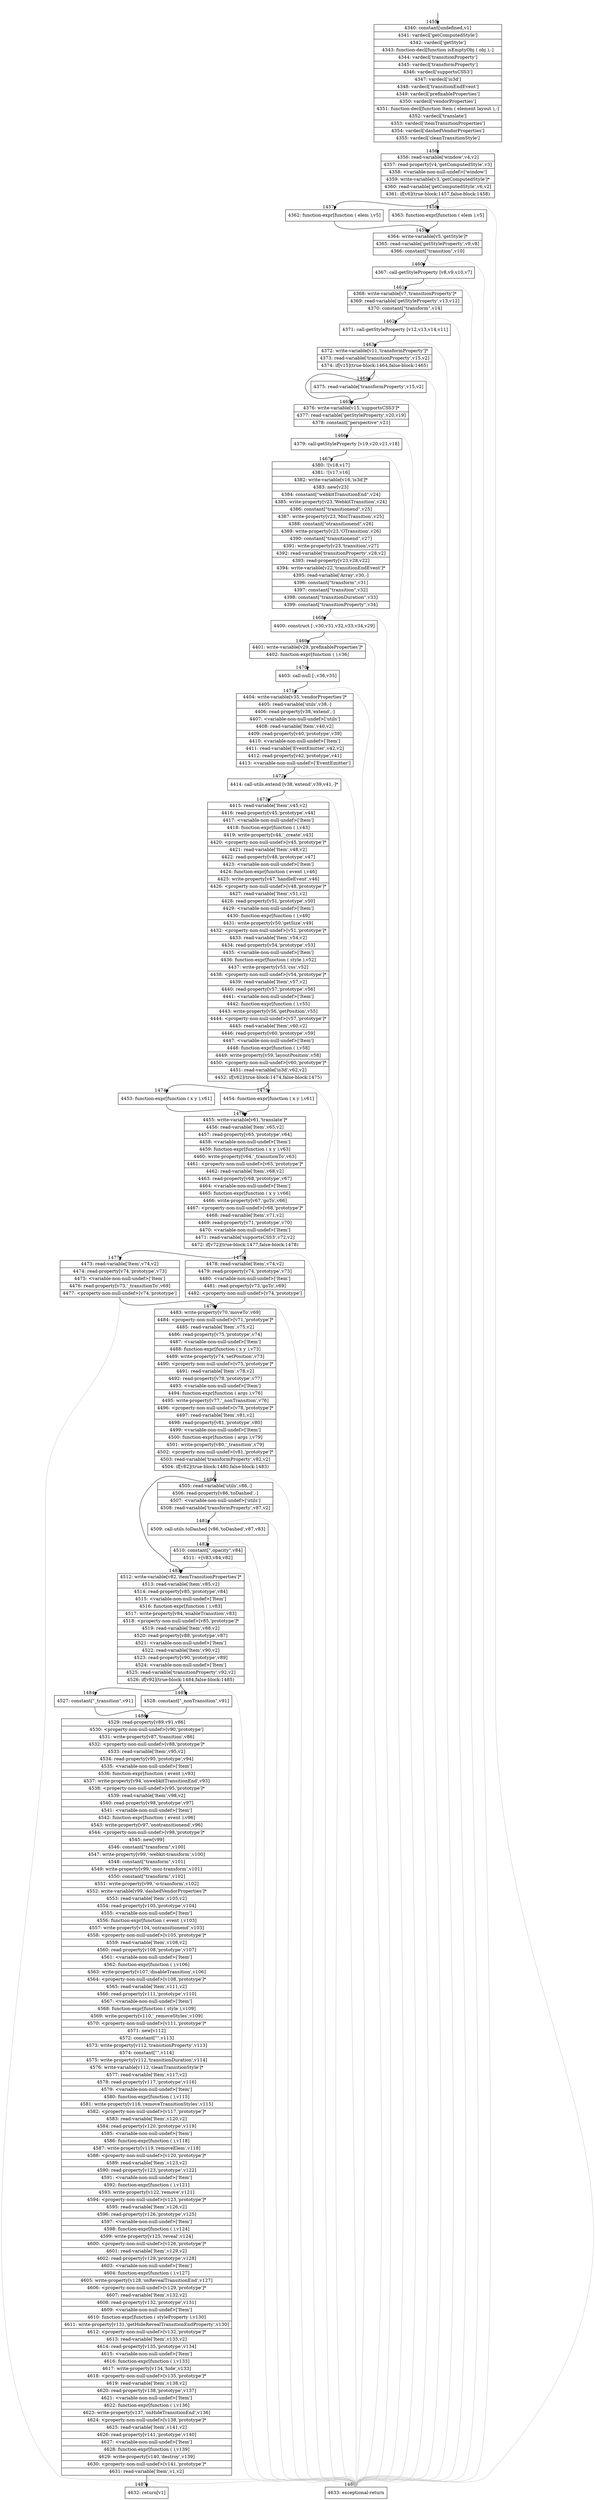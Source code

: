 digraph {
rankdir="TD"
BB_entry100[shape=none,label=""];
BB_entry100 -> BB1455 [tailport=s, headport=n, headlabel="    1455"]
BB1455 [shape=record label="{4340: constant[undefined,v1]|4341: vardecl['getComputedStyle']|4342: vardecl['getStyle']|4343: function-decl[function isEmptyObj ( obj ),-]|4344: vardecl['transitionProperty']|4345: vardecl['transformProperty']|4346: vardecl['supportsCSS3']|4347: vardecl['is3d']|4348: vardecl['transitionEndEvent']|4349: vardecl['prefixableProperties']|4350: vardecl['vendorProperties']|4351: function-decl[function Item ( element layout ),-]|4352: vardecl['translate']|4353: vardecl['itemTransitionProperties']|4354: vardecl['dashedVendorProperties']|4355: vardecl['cleanTransitionStyle']}" ] 
BB1455 -> BB1456 [tailport=s, headport=n, headlabel="      1456"]
BB1456 [shape=record label="{4356: read-variable['window',v4,v2]|4357: read-property[v4,'getComputedStyle',v3]|4358: \<variable-non-null-undef\>['window']|4359: write-variable[v3,'getComputedStyle']*|4360: read-variable['getComputedStyle',v6,v2]|4361: if[v6](true-block:1457,false-block:1458)}" ] 
BB1456 -> BB1457 [tailport=s, headport=n, headlabel="      1457"]
BB1456 -> BB1458 [tailport=s, headport=n, headlabel="      1458"]
BB1456 -> BB1488 [tailport=s, headport=n, color=gray, headlabel="      1488"]
BB1457 [shape=record label="{4362: function-expr[function ( elem ),v5]}" ] 
BB1457 -> BB1459 [tailport=s, headport=n, headlabel="      1459"]
BB1458 [shape=record label="{4363: function-expr[function ( elem ),v5]}" ] 
BB1458 -> BB1459 [tailport=s, headport=n]
BB1459 [shape=record label="{4364: write-variable[v5,'getStyle']*|4365: read-variable['getStyleProperty',v9,v8]|4366: constant[\"transition\",v10]}" ] 
BB1459 -> BB1460 [tailport=s, headport=n, headlabel="      1460"]
BB1459 -> BB1488 [tailport=s, headport=n, color=gray]
BB1460 [shape=record label="{4367: call-getStyleProperty [v8,v9,v10,v7]}" ] 
BB1460 -> BB1461 [tailport=s, headport=n, headlabel="      1461"]
BB1460 -> BB1488 [tailport=s, headport=n, color=gray]
BB1461 [shape=record label="{4368: write-variable[v7,'transitionProperty']*|4369: read-variable['getStyleProperty',v13,v12]|4370: constant[\"transform\",v14]}" ] 
BB1461 -> BB1462 [tailport=s, headport=n, headlabel="      1462"]
BB1461 -> BB1488 [tailport=s, headport=n, color=gray]
BB1462 [shape=record label="{4371: call-getStyleProperty [v12,v13,v14,v11]}" ] 
BB1462 -> BB1463 [tailport=s, headport=n, headlabel="      1463"]
BB1462 -> BB1488 [tailport=s, headport=n, color=gray]
BB1463 [shape=record label="{4372: write-variable[v11,'transformProperty']*|4373: read-variable['transitionProperty',v15,v2]|4374: if[v15](true-block:1464,false-block:1465)}" ] 
BB1463 -> BB1465 [tailport=s, headport=n, headlabel="      1465"]
BB1463 -> BB1464 [tailport=s, headport=n, headlabel="      1464"]
BB1463 -> BB1488 [tailport=s, headport=n, color=gray]
BB1464 [shape=record label="{4375: read-variable['transformProperty',v15,v2]}" ] 
BB1464 -> BB1465 [tailport=s, headport=n]
BB1464 -> BB1488 [tailport=s, headport=n, color=gray]
BB1465 [shape=record label="{4376: write-variable[v15,'supportsCSS3']*|4377: read-variable['getStyleProperty',v20,v19]|4378: constant[\"perspective\",v21]}" ] 
BB1465 -> BB1466 [tailport=s, headport=n, headlabel="      1466"]
BB1465 -> BB1488 [tailport=s, headport=n, color=gray]
BB1466 [shape=record label="{4379: call-getStyleProperty [v19,v20,v21,v18]}" ] 
BB1466 -> BB1467 [tailport=s, headport=n, headlabel="      1467"]
BB1466 -> BB1488 [tailport=s, headport=n, color=gray]
BB1467 [shape=record label="{4380: ![v18,v17]|4381: ![v17,v16]|4382: write-variable[v16,'is3d']*|4383: new[v23]|4384: constant[\"webkitTransitionEnd\",v24]|4385: write-property[v23,'WebkitTransition',v24]|4386: constant[\"transitionend\",v25]|4387: write-property[v23,'MozTransition',v25]|4388: constant[\"otransitionend\",v26]|4389: write-property[v23,'OTransition',v26]|4390: constant[\"transitionend\",v27]|4391: write-property[v23,'transition',v27]|4392: read-variable['transitionProperty',v28,v2]|4393: read-property[v23,v28,v22]|4394: write-variable[v22,'transitionEndEvent']*|4395: read-variable['Array',v30,-]|4396: constant[\"transform\",v31]|4397: constant[\"transition\",v32]|4398: constant[\"transitionDuration\",v33]|4399: constant[\"transitionProperty\",v34]}" ] 
BB1467 -> BB1468 [tailport=s, headport=n, headlabel="      1468"]
BB1467 -> BB1488 [tailport=s, headport=n, color=gray]
BB1468 [shape=record label="{4400: construct [-,v30,v31,v32,v33,v34,v29]}" ] 
BB1468 -> BB1469 [tailport=s, headport=n, headlabel="      1469"]
BB1468 -> BB1488 [tailport=s, headport=n, color=gray]
BB1469 [shape=record label="{4401: write-variable[v29,'prefixableProperties']*|4402: function-expr[function ( ),v36]}" ] 
BB1469 -> BB1470 [tailport=s, headport=n, headlabel="      1470"]
BB1470 [shape=record label="{4403: call-null [-,v36,v35]}" ] 
BB1470 -> BB1471 [tailport=s, headport=n, headlabel="      1471"]
BB1470 -> BB1488 [tailport=s, headport=n, color=gray]
BB1471 [shape=record label="{4404: write-variable[v35,'vendorProperties']*|4405: read-variable['utils',v38,-]|4406: read-property[v38,'extend',-]|4407: \<variable-non-null-undef\>['utils']|4408: read-variable['Item',v40,v2]|4409: read-property[v40,'prototype',v39]|4410: \<variable-non-null-undef\>['Item']|4411: read-variable['EventEmitter',v42,v2]|4412: read-property[v42,'prototype',v41]|4413: \<variable-non-null-undef\>['EventEmitter']}" ] 
BB1471 -> BB1472 [tailport=s, headport=n, headlabel="      1472"]
BB1471 -> BB1488 [tailport=s, headport=n, color=gray]
BB1472 [shape=record label="{4414: call-utils.extend [v38,'extend',v39,v41,-]*}" ] 
BB1472 -> BB1473 [tailport=s, headport=n, headlabel="      1473"]
BB1472 -> BB1488 [tailport=s, headport=n, color=gray]
BB1473 [shape=record label="{4415: read-variable['Item',v45,v2]|4416: read-property[v45,'prototype',v44]|4417: \<variable-non-null-undef\>['Item']|4418: function-expr[function ( ),v43]|4419: write-property[v44,'_create',v43]|4420: \<property-non-null-undef\>[v45,'prototype']*|4421: read-variable['Item',v48,v2]|4422: read-property[v48,'prototype',v47]|4423: \<variable-non-null-undef\>['Item']|4424: function-expr[function ( event ),v46]|4425: write-property[v47,'handleEvent',v46]|4426: \<property-non-null-undef\>[v48,'prototype']*|4427: read-variable['Item',v51,v2]|4428: read-property[v51,'prototype',v50]|4429: \<variable-non-null-undef\>['Item']|4430: function-expr[function ( ),v49]|4431: write-property[v50,'getSize',v49]|4432: \<property-non-null-undef\>[v51,'prototype']*|4433: read-variable['Item',v54,v2]|4434: read-property[v54,'prototype',v53]|4435: \<variable-non-null-undef\>['Item']|4436: function-expr[function ( style ),v52]|4437: write-property[v53,'css',v52]|4438: \<property-non-null-undef\>[v54,'prototype']*|4439: read-variable['Item',v57,v2]|4440: read-property[v57,'prototype',v56]|4441: \<variable-non-null-undef\>['Item']|4442: function-expr[function ( ),v55]|4443: write-property[v56,'getPosition',v55]|4444: \<property-non-null-undef\>[v57,'prototype']*|4445: read-variable['Item',v60,v2]|4446: read-property[v60,'prototype',v59]|4447: \<variable-non-null-undef\>['Item']|4448: function-expr[function ( ),v58]|4449: write-property[v59,'layoutPosition',v58]|4450: \<property-non-null-undef\>[v60,'prototype']*|4451: read-variable['is3d',v62,v2]|4452: if[v62](true-block:1474,false-block:1475)}" ] 
BB1473 -> BB1474 [tailport=s, headport=n, headlabel="      1474"]
BB1473 -> BB1475 [tailport=s, headport=n, headlabel="      1475"]
BB1473 -> BB1488 [tailport=s, headport=n, color=gray]
BB1474 [shape=record label="{4453: function-expr[function ( x y ),v61]}" ] 
BB1474 -> BB1476 [tailport=s, headport=n, headlabel="      1476"]
BB1475 [shape=record label="{4454: function-expr[function ( x y ),v61]}" ] 
BB1475 -> BB1476 [tailport=s, headport=n]
BB1476 [shape=record label="{4455: write-variable[v61,'translate']*|4456: read-variable['Item',v65,v2]|4457: read-property[v65,'prototype',v64]|4458: \<variable-non-null-undef\>['Item']|4459: function-expr[function ( x y ),v63]|4460: write-property[v64,'_transitionTo',v63]|4461: \<property-non-null-undef\>[v65,'prototype']*|4462: read-variable['Item',v68,v2]|4463: read-property[v68,'prototype',v67]|4464: \<variable-non-null-undef\>['Item']|4465: function-expr[function ( x y ),v66]|4466: write-property[v67,'goTo',v66]|4467: \<property-non-null-undef\>[v68,'prototype']*|4468: read-variable['Item',v71,v2]|4469: read-property[v71,'prototype',v70]|4470: \<variable-non-null-undef\>['Item']|4471: read-variable['supportsCSS3',v72,v2]|4472: if[v72](true-block:1477,false-block:1478)}" ] 
BB1476 -> BB1477 [tailport=s, headport=n, headlabel="      1477"]
BB1476 -> BB1478 [tailport=s, headport=n, headlabel="      1478"]
BB1476 -> BB1488 [tailport=s, headport=n, color=gray]
BB1477 [shape=record label="{4473: read-variable['Item',v74,v2]|4474: read-property[v74,'prototype',v73]|4475: \<variable-non-null-undef\>['Item']|4476: read-property[v73,'_transitionTo',v69]|4477: \<property-non-null-undef\>[v74,'prototype']}" ] 
BB1477 -> BB1479 [tailport=s, headport=n, headlabel="      1479"]
BB1477 -> BB1488 [tailport=s, headport=n, color=gray]
BB1478 [shape=record label="{4478: read-variable['Item',v74,v2]|4479: read-property[v74,'prototype',v73]|4480: \<variable-non-null-undef\>['Item']|4481: read-property[v73,'goTo',v69]|4482: \<property-non-null-undef\>[v74,'prototype']}" ] 
BB1478 -> BB1479 [tailport=s, headport=n]
BB1478 -> BB1488 [tailport=s, headport=n, color=gray]
BB1479 [shape=record label="{4483: write-property[v70,'moveTo',v69]|4484: \<property-non-null-undef\>[v71,'prototype']*|4485: read-variable['Item',v75,v2]|4486: read-property[v75,'prototype',v74]|4487: \<variable-non-null-undef\>['Item']|4488: function-expr[function ( x y ),v73]|4489: write-property[v74,'setPosition',v73]|4490: \<property-non-null-undef\>[v75,'prototype']*|4491: read-variable['Item',v78,v2]|4492: read-property[v78,'prototype',v77]|4493: \<variable-non-null-undef\>['Item']|4494: function-expr[function ( args ),v76]|4495: write-property[v77,'_nonTransition',v76]|4496: \<property-non-null-undef\>[v78,'prototype']*|4497: read-variable['Item',v81,v2]|4498: read-property[v81,'prototype',v80]|4499: \<variable-non-null-undef\>['Item']|4500: function-expr[function ( args ),v79]|4501: write-property[v80,'_transition',v79]|4502: \<property-non-null-undef\>[v81,'prototype']*|4503: read-variable['transformProperty',v82,v2]|4504: if[v82](true-block:1480,false-block:1483)}" ] 
BB1479 -> BB1483 [tailport=s, headport=n, headlabel="      1483"]
BB1479 -> BB1480 [tailport=s, headport=n, headlabel="      1480"]
BB1479 -> BB1488 [tailport=s, headport=n, color=gray]
BB1480 [shape=record label="{4505: read-variable['utils',v86,-]|4506: read-property[v86,'toDashed',-]|4507: \<variable-non-null-undef\>['utils']|4508: read-variable['transformProperty',v87,v2]}" ] 
BB1480 -> BB1481 [tailport=s, headport=n, headlabel="      1481"]
BB1480 -> BB1488 [tailport=s, headport=n, color=gray]
BB1481 [shape=record label="{4509: call-utils.toDashed [v86,'toDashed',v87,v83]}" ] 
BB1481 -> BB1482 [tailport=s, headport=n, headlabel="      1482"]
BB1481 -> BB1488 [tailport=s, headport=n, color=gray]
BB1482 [shape=record label="{4510: constant[\",opacity\",v84]|4511: +[v83,v84,v82]}" ] 
BB1482 -> BB1483 [tailport=s, headport=n]
BB1482 -> BB1488 [tailport=s, headport=n, color=gray]
BB1483 [shape=record label="{4512: write-variable[v82,'itemTransitionProperties']*|4513: read-variable['Item',v85,v2]|4514: read-property[v85,'prototype',v84]|4515: \<variable-non-null-undef\>['Item']|4516: function-expr[function ( ),v83]|4517: write-property[v84,'enableTransition',v83]|4518: \<property-non-null-undef\>[v85,'prototype']*|4519: read-variable['Item',v88,v2]|4520: read-property[v88,'prototype',v87]|4521: \<variable-non-null-undef\>['Item']|4522: read-variable['Item',v90,v2]|4523: read-property[v90,'prototype',v89]|4524: \<variable-non-null-undef\>['Item']|4525: read-variable['transitionProperty',v92,v2]|4526: if[v92](true-block:1484,false-block:1485)}" ] 
BB1483 -> BB1484 [tailport=s, headport=n, headlabel="      1484"]
BB1483 -> BB1485 [tailport=s, headport=n, headlabel="      1485"]
BB1483 -> BB1488 [tailport=s, headport=n, color=gray]
BB1484 [shape=record label="{4527: constant[\"_transition\",v91]}" ] 
BB1484 -> BB1486 [tailport=s, headport=n, headlabel="      1486"]
BB1485 [shape=record label="{4528: constant[\"_nonTransition\",v91]}" ] 
BB1485 -> BB1486 [tailport=s, headport=n]
BB1486 [shape=record label="{4529: read-property[v89,v91,v86]|4530: \<property-non-null-undef\>[v90,'prototype']|4531: write-property[v87,'transition',v86]|4532: \<property-non-null-undef\>[v88,'prototype']*|4533: read-variable['Item',v95,v2]|4534: read-property[v95,'prototype',v94]|4535: \<variable-non-null-undef\>['Item']|4536: function-expr[function ( event ),v93]|4537: write-property[v94,'onwebkitTransitionEnd',v93]|4538: \<property-non-null-undef\>[v95,'prototype']*|4539: read-variable['Item',v98,v2]|4540: read-property[v98,'prototype',v97]|4541: \<variable-non-null-undef\>['Item']|4542: function-expr[function ( event ),v96]|4543: write-property[v97,'onotransitionend',v96]|4544: \<property-non-null-undef\>[v98,'prototype']*|4545: new[v99]|4546: constant[\"transform\",v100]|4547: write-property[v99,'-webkit-transform',v100]|4548: constant[\"transform\",v101]|4549: write-property[v99,'-moz-transform',v101]|4550: constant[\"transform\",v102]|4551: write-property[v99,'-o-transform',v102]|4552: write-variable[v99,'dashedVendorProperties']*|4553: read-variable['Item',v105,v2]|4554: read-property[v105,'prototype',v104]|4555: \<variable-non-null-undef\>['Item']|4556: function-expr[function ( event ),v103]|4557: write-property[v104,'ontransitionend',v103]|4558: \<property-non-null-undef\>[v105,'prototype']*|4559: read-variable['Item',v108,v2]|4560: read-property[v108,'prototype',v107]|4561: \<variable-non-null-undef\>['Item']|4562: function-expr[function ( ),v106]|4563: write-property[v107,'disableTransition',v106]|4564: \<property-non-null-undef\>[v108,'prototype']*|4565: read-variable['Item',v111,v2]|4566: read-property[v111,'prototype',v110]|4567: \<variable-non-null-undef\>['Item']|4568: function-expr[function ( style ),v109]|4569: write-property[v110,'_removeStyles',v109]|4570: \<property-non-null-undef\>[v111,'prototype']*|4571: new[v112]|4572: constant[\"\",v113]|4573: write-property[v112,'transitionProperty',v113]|4574: constant[\"\",v114]|4575: write-property[v112,'transitionDuration',v114]|4576: write-variable[v112,'cleanTransitionStyle']*|4577: read-variable['Item',v117,v2]|4578: read-property[v117,'prototype',v116]|4579: \<variable-non-null-undef\>['Item']|4580: function-expr[function ( ),v115]|4581: write-property[v116,'removeTransitionStyles',v115]|4582: \<property-non-null-undef\>[v117,'prototype']*|4583: read-variable['Item',v120,v2]|4584: read-property[v120,'prototype',v119]|4585: \<variable-non-null-undef\>['Item']|4586: function-expr[function ( ),v118]|4587: write-property[v119,'removeElem',v118]|4588: \<property-non-null-undef\>[v120,'prototype']*|4589: read-variable['Item',v123,v2]|4590: read-property[v123,'prototype',v122]|4591: \<variable-non-null-undef\>['Item']|4592: function-expr[function ( ),v121]|4593: write-property[v122,'remove',v121]|4594: \<property-non-null-undef\>[v123,'prototype']*|4595: read-variable['Item',v126,v2]|4596: read-property[v126,'prototype',v125]|4597: \<variable-non-null-undef\>['Item']|4598: function-expr[function ( ),v124]|4599: write-property[v125,'reveal',v124]|4600: \<property-non-null-undef\>[v126,'prototype']*|4601: read-variable['Item',v129,v2]|4602: read-property[v129,'prototype',v128]|4603: \<variable-non-null-undef\>['Item']|4604: function-expr[function ( ),v127]|4605: write-property[v128,'onRevealTransitionEnd',v127]|4606: \<property-non-null-undef\>[v129,'prototype']*|4607: read-variable['Item',v132,v2]|4608: read-property[v132,'prototype',v131]|4609: \<variable-non-null-undef\>['Item']|4610: function-expr[function ( styleProperty ),v130]|4611: write-property[v131,'getHideRevealTransitionEndProperty',v130]|4612: \<property-non-null-undef\>[v132,'prototype']*|4613: read-variable['Item',v135,v2]|4614: read-property[v135,'prototype',v134]|4615: \<variable-non-null-undef\>['Item']|4616: function-expr[function ( ),v133]|4617: write-property[v134,'hide',v133]|4618: \<property-non-null-undef\>[v135,'prototype']*|4619: read-variable['Item',v138,v2]|4620: read-property[v138,'prototype',v137]|4621: \<variable-non-null-undef\>['Item']|4622: function-expr[function ( ),v136]|4623: write-property[v137,'onHideTransitionEnd',v136]|4624: \<property-non-null-undef\>[v138,'prototype']*|4625: read-variable['Item',v141,v2]|4626: read-property[v141,'prototype',v140]|4627: \<variable-non-null-undef\>['Item']|4628: function-expr[function ( ),v139]|4629: write-property[v140,'destroy',v139]|4630: \<property-non-null-undef\>[v141,'prototype']*|4631: read-variable['Item',v1,v2]}" ] 
BB1486 -> BB1487 [tailport=s, headport=n, headlabel="      1487"]
BB1486 -> BB1488 [tailport=s, headport=n, color=gray]
BB1487 [shape=record label="{4632: return[v1]}" ] 
BB1488 [shape=record label="{4633: exceptional-return}" ] 
//#$~ 2033
}
